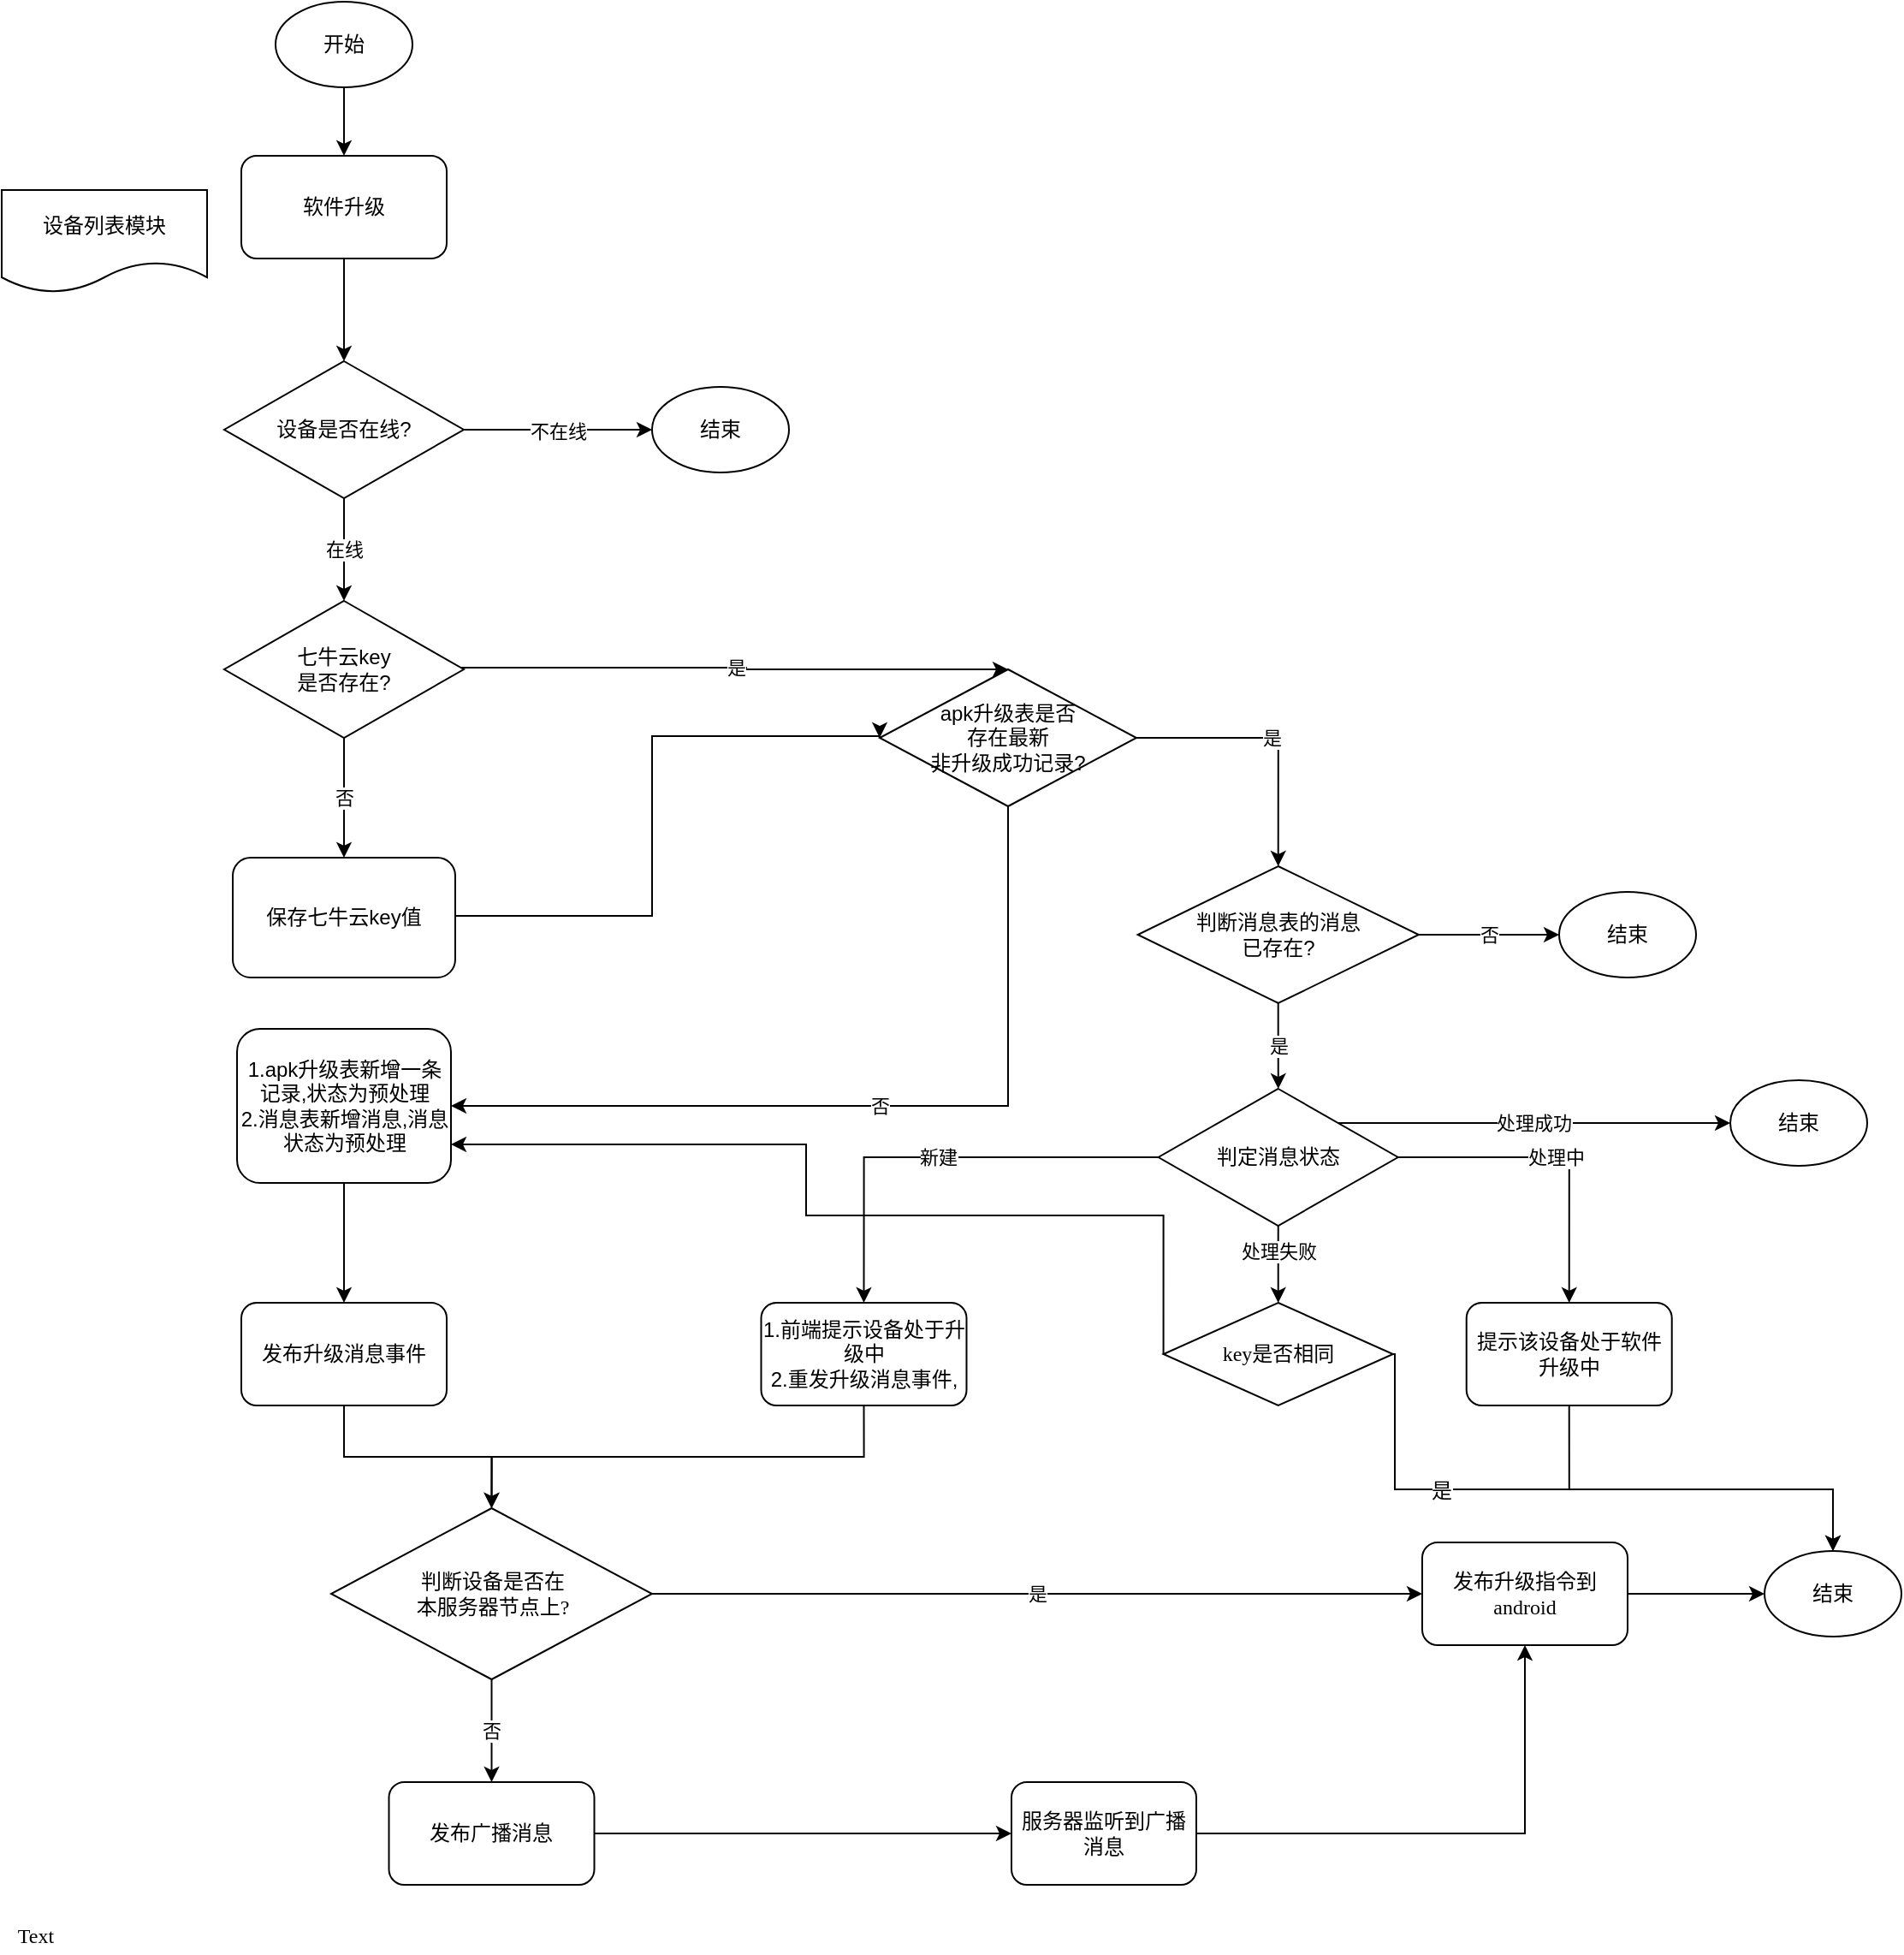 <mxfile version="12.4.7" type="github">
  <diagram id="prtHgNgQTEPvFCAcTncT" name="Page-1">
    <mxGraphModel dx="1303" dy="1814" grid="1" gridSize="10" guides="1" tooltips="1" connect="1" arrows="1" fold="1" page="1" pageScale="1" pageWidth="827" pageHeight="1169" math="0" shadow="0">
      <root>
        <mxCell id="0"/>
        <mxCell id="1" parent="0"/>
        <mxCell id="6kuVStWCc_NQh1pCLCfk-4" style="edgeStyle=orthogonalEdgeStyle;rounded=0;orthogonalLoop=1;jettySize=auto;html=1;entryX=0.5;entryY=0;entryDx=0;entryDy=0;" parent="1" source="6kuVStWCc_NQh1pCLCfk-2" target="6kuVStWCc_NQh1pCLCfk-3" edge="1">
          <mxGeometry relative="1" as="geometry"/>
        </mxCell>
        <mxCell id="6kuVStWCc_NQh1pCLCfk-2" value="开始" style="ellipse;whiteSpace=wrap;html=1;" parent="1" vertex="1">
          <mxGeometry x="170" y="-30" width="80" height="50" as="geometry"/>
        </mxCell>
        <mxCell id="6kuVStWCc_NQh1pCLCfk-42" style="edgeStyle=orthogonalEdgeStyle;rounded=0;orthogonalLoop=1;jettySize=auto;html=1;exitX=0.5;exitY=1;exitDx=0;exitDy=0;entryX=0.5;entryY=0;entryDx=0;entryDy=0;" parent="1" source="6kuVStWCc_NQh1pCLCfk-3" target="6kuVStWCc_NQh1pCLCfk-40" edge="1">
          <mxGeometry relative="1" as="geometry"/>
        </mxCell>
        <mxCell id="6kuVStWCc_NQh1pCLCfk-3" value="软件升级" style="rounded=1;whiteSpace=wrap;html=1;" parent="1" vertex="1">
          <mxGeometry x="150" y="60" width="120" height="60" as="geometry"/>
        </mxCell>
        <mxCell id="6kuVStWCc_NQh1pCLCfk-6" value="设备列表模块" style="shape=document;whiteSpace=wrap;html=1;boundedLbl=1;" parent="1" vertex="1">
          <mxGeometry x="10" y="80" width="120" height="60" as="geometry"/>
        </mxCell>
        <mxCell id="6kuVStWCc_NQh1pCLCfk-10" value="否" style="edgeStyle=orthogonalEdgeStyle;rounded=0;orthogonalLoop=1;jettySize=auto;html=1;exitX=0.5;exitY=1;exitDx=0;exitDy=0;" parent="1" source="6kuVStWCc_NQh1pCLCfk-8" target="6kuVStWCc_NQh1pCLCfk-9" edge="1">
          <mxGeometry relative="1" as="geometry"/>
        </mxCell>
        <mxCell id="3z7rhhH2pB_f4L7QTHoq-53" value="是" style="edgeStyle=orthogonalEdgeStyle;rounded=0;orthogonalLoop=1;jettySize=auto;html=1;fontFamily=Garamond;entryX=0.5;entryY=0;entryDx=0;entryDy=0;" edge="1" parent="1" source="6kuVStWCc_NQh1pCLCfk-8" target="3z7rhhH2pB_f4L7QTHoq-52">
          <mxGeometry relative="1" as="geometry">
            <Array as="points">
              <mxPoint x="445" y="359"/>
            </Array>
          </mxGeometry>
        </mxCell>
        <mxCell id="6kuVStWCc_NQh1pCLCfk-8" value="七牛云key&lt;br&gt;是否存在?" style="rhombus;whiteSpace=wrap;html=1;" parent="1" vertex="1">
          <mxGeometry x="140" y="320" width="140" height="80" as="geometry"/>
        </mxCell>
        <mxCell id="3z7rhhH2pB_f4L7QTHoq-54" value="是" style="edgeStyle=orthogonalEdgeStyle;rounded=0;orthogonalLoop=1;jettySize=auto;html=1;exitX=1;exitY=0.5;exitDx=0;exitDy=0;entryX=0.5;entryY=0;entryDx=0;entryDy=0;fontFamily=Garamond;" edge="1" parent="1" source="3z7rhhH2pB_f4L7QTHoq-52" target="6kuVStWCc_NQh1pCLCfk-20">
          <mxGeometry relative="1" as="geometry">
            <mxPoint x="685.333" y="359.333" as="targetPoint"/>
          </mxGeometry>
        </mxCell>
        <mxCell id="3z7rhhH2pB_f4L7QTHoq-77" value="否" style="edgeStyle=orthogonalEdgeStyle;rounded=0;orthogonalLoop=1;jettySize=auto;html=1;exitX=0.5;exitY=1;exitDx=0;exitDy=0;entryX=1;entryY=0.5;entryDx=0;entryDy=0;fontFamily=Garamond;" edge="1" parent="1" source="3z7rhhH2pB_f4L7QTHoq-52" target="3z7rhhH2pB_f4L7QTHoq-62">
          <mxGeometry relative="1" as="geometry"/>
        </mxCell>
        <mxCell id="3z7rhhH2pB_f4L7QTHoq-52" value="apk升级表是否&lt;br&gt;存在最新&lt;br&gt;非升级成功记录?" style="rhombus;whiteSpace=wrap;html=1;" vertex="1" parent="1">
          <mxGeometry x="523" y="360" width="150" height="80" as="geometry"/>
        </mxCell>
        <mxCell id="6kuVStWCc_NQh1pCLCfk-32" value="是" style="edgeStyle=orthogonalEdgeStyle;rounded=0;orthogonalLoop=1;jettySize=auto;html=1;" parent="1" source="6kuVStWCc_NQh1pCLCfk-20" target="6kuVStWCc_NQh1pCLCfk-31" edge="1">
          <mxGeometry relative="1" as="geometry"/>
        </mxCell>
        <mxCell id="3z7rhhH2pB_f4L7QTHoq-80" value="否" style="edgeStyle=orthogonalEdgeStyle;rounded=0;orthogonalLoop=1;jettySize=auto;html=1;fontFamily=Garamond;entryX=0;entryY=0.5;entryDx=0;entryDy=0;" edge="1" parent="1" source="6kuVStWCc_NQh1pCLCfk-20" target="3z7rhhH2pB_f4L7QTHoq-81">
          <mxGeometry relative="1" as="geometry">
            <mxPoint x="917.93" y="515" as="targetPoint"/>
          </mxGeometry>
        </mxCell>
        <mxCell id="6kuVStWCc_NQh1pCLCfk-20" value="判断消息表的消息&lt;br&gt;已存在?" style="rhombus;whiteSpace=wrap;html=1;" parent="1" vertex="1">
          <mxGeometry x="673.79" y="475" width="164.14" height="80" as="geometry"/>
        </mxCell>
        <mxCell id="3z7rhhH2pB_f4L7QTHoq-73" value="新建" style="edgeStyle=orthogonalEdgeStyle;rounded=0;orthogonalLoop=1;jettySize=auto;html=1;exitX=0;exitY=0.5;exitDx=0;exitDy=0;entryX=0.5;entryY=0;entryDx=0;entryDy=0;fontFamily=Garamond;" edge="1" parent="1" source="6kuVStWCc_NQh1pCLCfk-31" target="6kuVStWCc_NQh1pCLCfk-47">
          <mxGeometry relative="1" as="geometry"/>
        </mxCell>
        <mxCell id="3z7rhhH2pB_f4L7QTHoq-74" value="处理中" style="edgeStyle=orthogonalEdgeStyle;rounded=0;orthogonalLoop=1;jettySize=auto;html=1;exitX=1;exitY=0.5;exitDx=0;exitDy=0;entryX=0.5;entryY=0;entryDx=0;entryDy=0;fontFamily=Garamond;" edge="1" parent="1" source="6kuVStWCc_NQh1pCLCfk-31" target="3z7rhhH2pB_f4L7QTHoq-9">
          <mxGeometry relative="1" as="geometry"/>
        </mxCell>
        <mxCell id="6kuVStWCc_NQh1pCLCfk-31" value="判定消息状态" style="rhombus;whiteSpace=wrap;html=1;" parent="1" vertex="1">
          <mxGeometry x="685.86" y="605" width="140" height="80" as="geometry"/>
        </mxCell>
        <mxCell id="3z7rhhH2pB_f4L7QTHoq-76" style="edgeStyle=orthogonalEdgeStyle;rounded=0;orthogonalLoop=1;jettySize=auto;html=1;exitX=1;exitY=0.5;exitDx=0;exitDy=0;entryX=0;entryY=0.5;entryDx=0;entryDy=0;fontFamily=Garamond;" edge="1" parent="1" source="6kuVStWCc_NQh1pCLCfk-9" target="3z7rhhH2pB_f4L7QTHoq-52">
          <mxGeometry relative="1" as="geometry">
            <Array as="points">
              <mxPoint x="390" y="504"/>
              <mxPoint x="390" y="399"/>
            </Array>
          </mxGeometry>
        </mxCell>
        <mxCell id="6kuVStWCc_NQh1pCLCfk-9" value="保存七牛云key值" style="rounded=1;whiteSpace=wrap;html=1;" parent="1" vertex="1">
          <mxGeometry x="145" y="470" width="130" height="70" as="geometry"/>
        </mxCell>
        <mxCell id="3z7rhhH2pB_f4L7QTHoq-71" style="edgeStyle=orthogonalEdgeStyle;rounded=0;orthogonalLoop=1;jettySize=auto;html=1;exitX=0.5;exitY=1;exitDx=0;exitDy=0;entryX=0.5;entryY=0;entryDx=0;entryDy=0;fontFamily=Garamond;" edge="1" parent="1" source="3z7rhhH2pB_f4L7QTHoq-14" target="3z7rhhH2pB_f4L7QTHoq-29">
          <mxGeometry relative="1" as="geometry"/>
        </mxCell>
        <mxCell id="3z7rhhH2pB_f4L7QTHoq-14" value="发布升级消息事件" style="rounded=1;whiteSpace=wrap;html=1;" vertex="1" parent="1">
          <mxGeometry x="150" y="730" width="120" height="60" as="geometry"/>
        </mxCell>
        <mxCell id="6kuVStWCc_NQh1pCLCfk-41" value="在线" style="edgeStyle=orthogonalEdgeStyle;rounded=0;orthogonalLoop=1;jettySize=auto;html=1;exitX=0.5;exitY=1;exitDx=0;exitDy=0;" parent="1" source="6kuVStWCc_NQh1pCLCfk-40" target="6kuVStWCc_NQh1pCLCfk-8" edge="1">
          <mxGeometry relative="1" as="geometry"/>
        </mxCell>
        <mxCell id="6kuVStWCc_NQh1pCLCfk-44" value="不在线" style="edgeStyle=orthogonalEdgeStyle;rounded=0;orthogonalLoop=1;jettySize=auto;html=1;" parent="1" source="6kuVStWCc_NQh1pCLCfk-40" edge="1">
          <mxGeometry relative="1" as="geometry">
            <mxPoint x="390" y="220" as="targetPoint"/>
          </mxGeometry>
        </mxCell>
        <mxCell id="6kuVStWCc_NQh1pCLCfk-40" value="设备是否在线?" style="rhombus;whiteSpace=wrap;html=1;" parent="1" vertex="1">
          <mxGeometry x="140" y="180" width="140" height="80" as="geometry"/>
        </mxCell>
        <mxCell id="6kuVStWCc_NQh1pCLCfk-46" value="结束" style="ellipse;whiteSpace=wrap;html=1;" parent="1" vertex="1">
          <mxGeometry x="390" y="195" width="80" height="50" as="geometry"/>
        </mxCell>
        <mxCell id="3z7rhhH2pB_f4L7QTHoq-68" style="edgeStyle=orthogonalEdgeStyle;rounded=0;orthogonalLoop=1;jettySize=auto;html=1;exitX=0.5;exitY=1;exitDx=0;exitDy=0;entryX=0.5;entryY=0;entryDx=0;entryDy=0;fontFamily=Garamond;" edge="1" parent="1" source="6kuVStWCc_NQh1pCLCfk-47" target="3z7rhhH2pB_f4L7QTHoq-29">
          <mxGeometry relative="1" as="geometry"/>
        </mxCell>
        <mxCell id="6kuVStWCc_NQh1pCLCfk-47" value="1.前端提示设备处于升级中&lt;br&gt;2.重发升级消息事件," style="rounded=1;whiteSpace=wrap;html=1;" parent="1" vertex="1">
          <mxGeometry x="453.75" y="730" width="120" height="60" as="geometry"/>
        </mxCell>
        <mxCell id="3z7rhhH2pB_f4L7QTHoq-2" value="处理失败" style="endArrow=classic;html=1;fontFamily=Garamond;entryX=0.5;entryY=0;entryDx=0;entryDy=0;exitX=0.5;exitY=1;exitDx=0;exitDy=0;" edge="1" parent="1" source="6kuVStWCc_NQh1pCLCfk-31" target="3z7rhhH2pB_f4L7QTHoq-85">
          <mxGeometry x="-0.333" width="50" height="50" relative="1" as="geometry">
            <mxPoint x="756" y="690" as="sourcePoint"/>
            <mxPoint x="755.86" y="730" as="targetPoint"/>
            <mxPoint as="offset"/>
          </mxGeometry>
        </mxCell>
        <mxCell id="3z7rhhH2pB_f4L7QTHoq-5" value="结束" style="ellipse;whiteSpace=wrap;html=1;" vertex="1" parent="1">
          <mxGeometry x="1020" y="600" width="80" height="50" as="geometry"/>
        </mxCell>
        <mxCell id="3z7rhhH2pB_f4L7QTHoq-67" style="edgeStyle=orthogonalEdgeStyle;rounded=0;orthogonalLoop=1;jettySize=auto;html=1;exitX=0.5;exitY=1;exitDx=0;exitDy=0;entryX=0.5;entryY=0;entryDx=0;entryDy=0;fontFamily=Garamond;" edge="1" parent="1" source="3z7rhhH2pB_f4L7QTHoq-9" target="3z7rhhH2pB_f4L7QTHoq-51">
          <mxGeometry relative="1" as="geometry">
            <Array as="points">
              <mxPoint x="925" y="839"/>
              <mxPoint x="1080" y="839"/>
            </Array>
          </mxGeometry>
        </mxCell>
        <mxCell id="3z7rhhH2pB_f4L7QTHoq-9" value="提示该设备处于软件升级中" style="rounded=1;whiteSpace=wrap;html=1;fontFamily=Garamond;" vertex="1" parent="1">
          <mxGeometry x="865.86" y="730" width="120" height="60" as="geometry"/>
        </mxCell>
        <mxCell id="3z7rhhH2pB_f4L7QTHoq-13" value="处理成功" style="endArrow=classic;html=1;fontFamily=Garamond;exitX=1;exitY=0;exitDx=0;exitDy=0;entryX=0;entryY=0.5;entryDx=0;entryDy=0;" edge="1" parent="1" source="6kuVStWCc_NQh1pCLCfk-31" target="3z7rhhH2pB_f4L7QTHoq-5">
          <mxGeometry width="50" height="50" relative="1" as="geometry">
            <mxPoint x="305.86" y="890" as="sourcePoint"/>
            <mxPoint x="355.86" y="840" as="targetPoint"/>
          </mxGeometry>
        </mxCell>
        <mxCell id="3z7rhhH2pB_f4L7QTHoq-33" value="否" style="edgeStyle=orthogonalEdgeStyle;rounded=0;orthogonalLoop=1;jettySize=auto;html=1;fontFamily=Garamond;entryX=0.5;entryY=0;entryDx=0;entryDy=0;" edge="1" parent="1" source="3z7rhhH2pB_f4L7QTHoq-29" target="3z7rhhH2pB_f4L7QTHoq-34">
          <mxGeometry relative="1" as="geometry">
            <mxPoint x="612.42" y="1030" as="targetPoint"/>
          </mxGeometry>
        </mxCell>
        <mxCell id="3z7rhhH2pB_f4L7QTHoq-36" value="是" style="edgeStyle=orthogonalEdgeStyle;rounded=0;orthogonalLoop=1;jettySize=auto;html=1;fontFamily=Garamond;entryX=0;entryY=0.5;entryDx=0;entryDy=0;" edge="1" parent="1" source="3z7rhhH2pB_f4L7QTHoq-29" target="3z7rhhH2pB_f4L7QTHoq-44">
          <mxGeometry relative="1" as="geometry">
            <mxPoint x="800" y="910" as="targetPoint"/>
          </mxGeometry>
        </mxCell>
        <mxCell id="3z7rhhH2pB_f4L7QTHoq-29" value="判断设备是否在&lt;br&gt;本服务器节点上?" style="rhombus;whiteSpace=wrap;html=1;fontFamily=Garamond;" vertex="1" parent="1">
          <mxGeometry x="202.5" y="850" width="187.5" height="100" as="geometry"/>
        </mxCell>
        <mxCell id="3z7rhhH2pB_f4L7QTHoq-47" value="" style="edgeStyle=orthogonalEdgeStyle;rounded=0;orthogonalLoop=1;jettySize=auto;html=1;fontFamily=Garamond;" edge="1" parent="1" source="3z7rhhH2pB_f4L7QTHoq-34" target="3z7rhhH2pB_f4L7QTHoq-46">
          <mxGeometry relative="1" as="geometry"/>
        </mxCell>
        <mxCell id="3z7rhhH2pB_f4L7QTHoq-34" value="发布广播消息" style="rounded=1;whiteSpace=wrap;html=1;fontFamily=Garamond;" vertex="1" parent="1">
          <mxGeometry x="236.25" y="1010" width="120" height="60" as="geometry"/>
        </mxCell>
        <mxCell id="3z7rhhH2pB_f4L7QTHoq-48" style="edgeStyle=orthogonalEdgeStyle;rounded=0;orthogonalLoop=1;jettySize=auto;html=1;exitX=1;exitY=0.5;exitDx=0;exitDy=0;fontFamily=Garamond;" edge="1" parent="1" source="3z7rhhH2pB_f4L7QTHoq-46" target="3z7rhhH2pB_f4L7QTHoq-44">
          <mxGeometry relative="1" as="geometry"/>
        </mxCell>
        <mxCell id="3z7rhhH2pB_f4L7QTHoq-46" value="服务器监听到广播消息" style="rounded=1;whiteSpace=wrap;html=1;fontFamily=Garamond;" vertex="1" parent="1">
          <mxGeometry x="600" y="1010" width="108" height="60" as="geometry"/>
        </mxCell>
        <mxCell id="3z7rhhH2pB_f4L7QTHoq-50" value="" style="edgeStyle=orthogonalEdgeStyle;rounded=0;orthogonalLoop=1;jettySize=auto;html=1;fontFamily=Garamond;entryX=0;entryY=0.5;entryDx=0;entryDy=0;" edge="1" parent="1" source="3z7rhhH2pB_f4L7QTHoq-44" target="3z7rhhH2pB_f4L7QTHoq-51">
          <mxGeometry relative="1" as="geometry">
            <mxPoint x="1040" y="900" as="targetPoint"/>
          </mxGeometry>
        </mxCell>
        <mxCell id="3z7rhhH2pB_f4L7QTHoq-44" value="发布升级指令到android" style="rounded=1;whiteSpace=wrap;html=1;fontFamily=Garamond;" vertex="1" parent="1">
          <mxGeometry x="840" y="870" width="120" height="60" as="geometry"/>
        </mxCell>
        <mxCell id="3z7rhhH2pB_f4L7QTHoq-51" value="结束" style="ellipse;whiteSpace=wrap;html=1;" vertex="1" parent="1">
          <mxGeometry x="1040" y="875" width="80" height="50" as="geometry"/>
        </mxCell>
        <mxCell id="3z7rhhH2pB_f4L7QTHoq-64" style="edgeStyle=orthogonalEdgeStyle;rounded=0;orthogonalLoop=1;jettySize=auto;html=1;exitX=0.5;exitY=1;exitDx=0;exitDy=0;fontFamily=Garamond;" edge="1" parent="1" source="3z7rhhH2pB_f4L7QTHoq-62" target="3z7rhhH2pB_f4L7QTHoq-14">
          <mxGeometry relative="1" as="geometry">
            <mxPoint x="210" y="730" as="targetPoint"/>
          </mxGeometry>
        </mxCell>
        <mxCell id="3z7rhhH2pB_f4L7QTHoq-62" value="&lt;span style=&quot;font-family: &amp;#34;helvetica&amp;#34; ; white-space: normal&quot;&gt;1.apk升级表新增一条记录,状态为预处理&lt;br&gt;2.消息表新增消息,消息状态为预处理&lt;/span&gt;" style="rounded=1;whiteSpace=wrap;html=1;fontFamily=Garamond;" vertex="1" parent="1">
          <mxGeometry x="147.5" y="570" width="125" height="90" as="geometry"/>
        </mxCell>
        <mxCell id="3z7rhhH2pB_f4L7QTHoq-81" value="结束" style="ellipse;whiteSpace=wrap;html=1;" vertex="1" parent="1">
          <mxGeometry x="920" y="490" width="80" height="50" as="geometry"/>
        </mxCell>
        <mxCell id="3z7rhhH2pB_f4L7QTHoq-87" style="edgeStyle=orthogonalEdgeStyle;rounded=0;orthogonalLoop=1;jettySize=auto;html=1;exitX=1;exitY=0.5;exitDx=0;exitDy=0;entryX=0.5;entryY=0;entryDx=0;entryDy=0;fontFamily=Garamond;" edge="1" parent="1" source="3z7rhhH2pB_f4L7QTHoq-85" target="3z7rhhH2pB_f4L7QTHoq-51">
          <mxGeometry relative="1" as="geometry">
            <Array as="points">
              <mxPoint x="824" y="839"/>
              <mxPoint x="1080" y="839"/>
            </Array>
          </mxGeometry>
        </mxCell>
        <mxCell id="3z7rhhH2pB_f4L7QTHoq-90" value="是" style="text;html=1;align=center;verticalAlign=middle;resizable=0;points=[];labelBackgroundColor=#ffffff;fontFamily=Garamond;" vertex="1" connectable="0" parent="3z7rhhH2pB_f4L7QTHoq-87">
          <mxGeometry x="-0.57" y="18" relative="1" as="geometry">
            <mxPoint x="26.33" y="18.67" as="offset"/>
          </mxGeometry>
        </mxCell>
        <mxCell id="3z7rhhH2pB_f4L7QTHoq-91" style="edgeStyle=orthogonalEdgeStyle;rounded=0;orthogonalLoop=1;jettySize=auto;html=1;exitX=0;exitY=0.5;exitDx=0;exitDy=0;entryX=1;entryY=0.75;entryDx=0;entryDy=0;fontFamily=Garamond;" edge="1" parent="1" source="3z7rhhH2pB_f4L7QTHoq-85" target="3z7rhhH2pB_f4L7QTHoq-62">
          <mxGeometry relative="1" as="geometry">
            <Array as="points">
              <mxPoint x="689" y="679"/>
              <mxPoint x="480" y="679"/>
              <mxPoint x="480" y="638"/>
            </Array>
          </mxGeometry>
        </mxCell>
        <mxCell id="3z7rhhH2pB_f4L7QTHoq-85" value="key是否相同" style="rhombus;whiteSpace=wrap;html=1;fontFamily=Garamond;" vertex="1" parent="1">
          <mxGeometry x="688.79" y="730" width="134.14" height="60" as="geometry"/>
        </mxCell>
        <mxCell id="3z7rhhH2pB_f4L7QTHoq-88" value="Text" style="text;html=1;strokeColor=none;fillColor=none;align=center;verticalAlign=middle;whiteSpace=wrap;rounded=0;fontFamily=Garamond;" vertex="1" parent="1">
          <mxGeometry x="10" y="1090" width="40" height="20" as="geometry"/>
        </mxCell>
      </root>
    </mxGraphModel>
  </diagram>
</mxfile>
